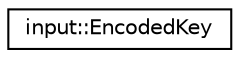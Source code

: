digraph "Graphical Class Hierarchy"
{
 // LATEX_PDF_SIZE
  edge [fontname="Helvetica",fontsize="10",labelfontname="Helvetica",labelfontsize="10"];
  node [fontname="Helvetica",fontsize="10",shape=record];
  rankdir="LR";
  Node0 [label="input::EncodedKey",height=0.2,width=0.4,color="black", fillcolor="white", style="filled",URL="$classinput_1_1EncodedKey.html",tooltip=" "];
}
